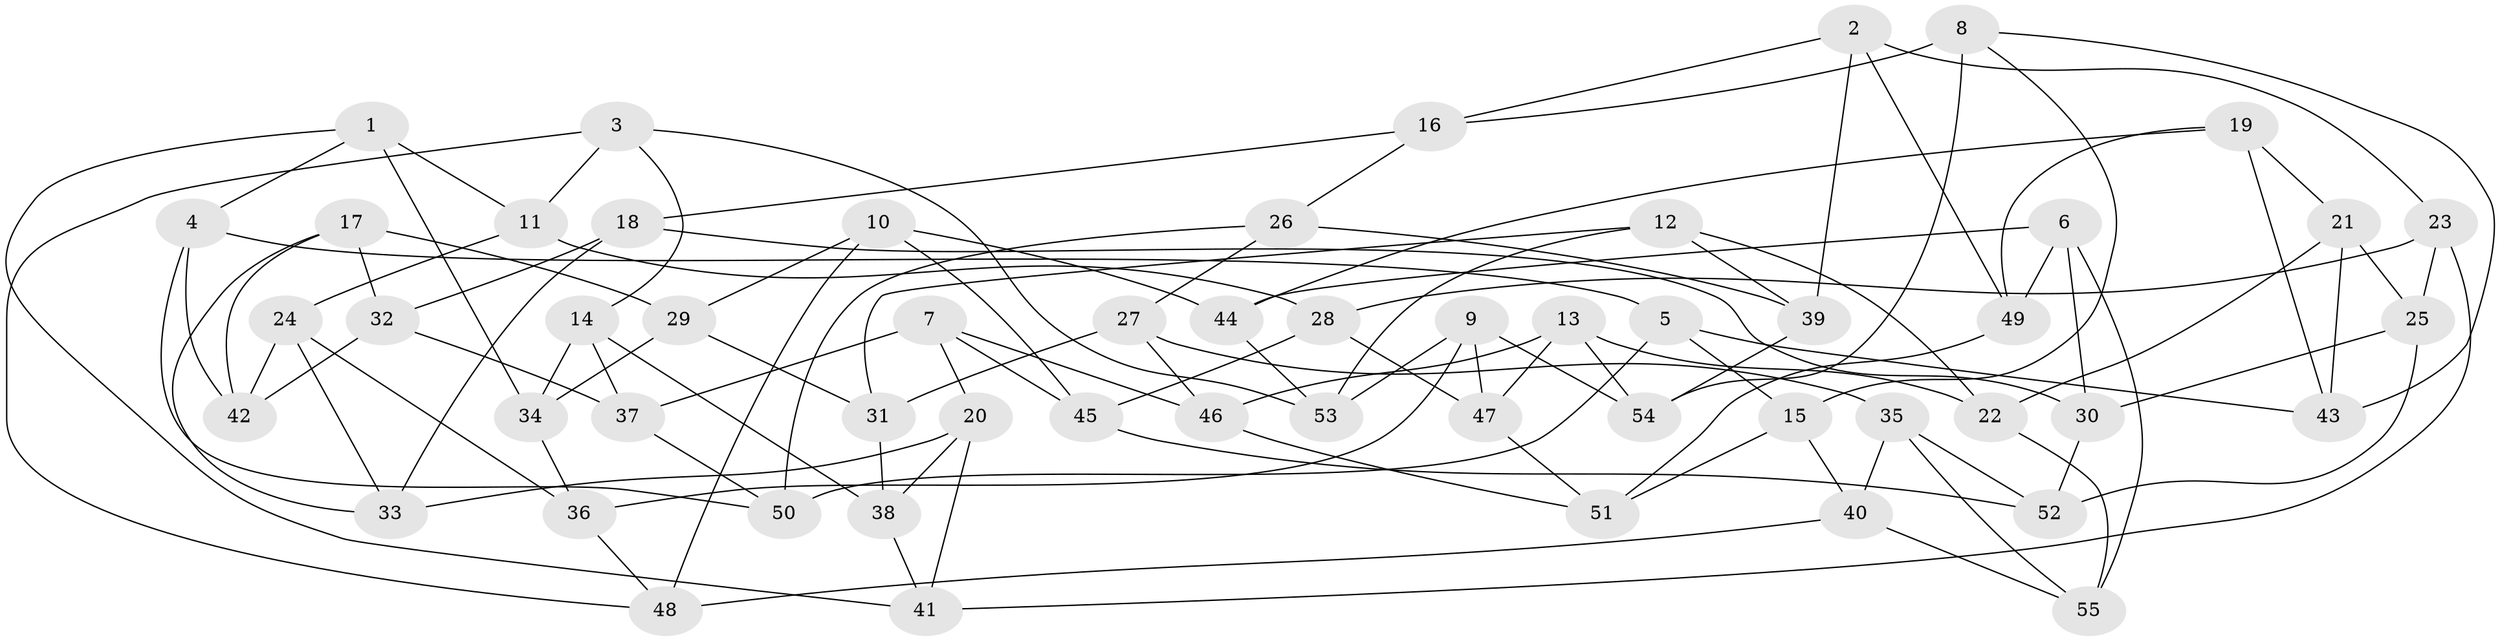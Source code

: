 // Generated by graph-tools (version 1.1) at 2025/16/03/09/25 04:16:38]
// undirected, 55 vertices, 110 edges
graph export_dot {
graph [start="1"]
  node [color=gray90,style=filled];
  1;
  2;
  3;
  4;
  5;
  6;
  7;
  8;
  9;
  10;
  11;
  12;
  13;
  14;
  15;
  16;
  17;
  18;
  19;
  20;
  21;
  22;
  23;
  24;
  25;
  26;
  27;
  28;
  29;
  30;
  31;
  32;
  33;
  34;
  35;
  36;
  37;
  38;
  39;
  40;
  41;
  42;
  43;
  44;
  45;
  46;
  47;
  48;
  49;
  50;
  51;
  52;
  53;
  54;
  55;
  1 -- 11;
  1 -- 41;
  1 -- 4;
  1 -- 34;
  2 -- 49;
  2 -- 23;
  2 -- 39;
  2 -- 16;
  3 -- 11;
  3 -- 14;
  3 -- 53;
  3 -- 48;
  4 -- 5;
  4 -- 50;
  4 -- 42;
  5 -- 43;
  5 -- 15;
  5 -- 50;
  6 -- 44;
  6 -- 49;
  6 -- 55;
  6 -- 30;
  7 -- 46;
  7 -- 20;
  7 -- 37;
  7 -- 45;
  8 -- 16;
  8 -- 43;
  8 -- 15;
  8 -- 54;
  9 -- 36;
  9 -- 54;
  9 -- 47;
  9 -- 53;
  10 -- 48;
  10 -- 44;
  10 -- 29;
  10 -- 45;
  11 -- 24;
  11 -- 28;
  12 -- 53;
  12 -- 39;
  12 -- 31;
  12 -- 22;
  13 -- 22;
  13 -- 46;
  13 -- 47;
  13 -- 54;
  14 -- 34;
  14 -- 37;
  14 -- 38;
  15 -- 40;
  15 -- 51;
  16 -- 26;
  16 -- 18;
  17 -- 33;
  17 -- 32;
  17 -- 42;
  17 -- 29;
  18 -- 32;
  18 -- 33;
  18 -- 30;
  19 -- 21;
  19 -- 44;
  19 -- 49;
  19 -- 43;
  20 -- 33;
  20 -- 41;
  20 -- 38;
  21 -- 25;
  21 -- 22;
  21 -- 43;
  22 -- 55;
  23 -- 25;
  23 -- 41;
  23 -- 28;
  24 -- 42;
  24 -- 33;
  24 -- 36;
  25 -- 52;
  25 -- 30;
  26 -- 27;
  26 -- 39;
  26 -- 50;
  27 -- 46;
  27 -- 31;
  27 -- 35;
  28 -- 47;
  28 -- 45;
  29 -- 31;
  29 -- 34;
  30 -- 52;
  31 -- 38;
  32 -- 37;
  32 -- 42;
  34 -- 36;
  35 -- 55;
  35 -- 52;
  35 -- 40;
  36 -- 48;
  37 -- 50;
  38 -- 41;
  39 -- 54;
  40 -- 48;
  40 -- 55;
  44 -- 53;
  45 -- 52;
  46 -- 51;
  47 -- 51;
  49 -- 51;
}
